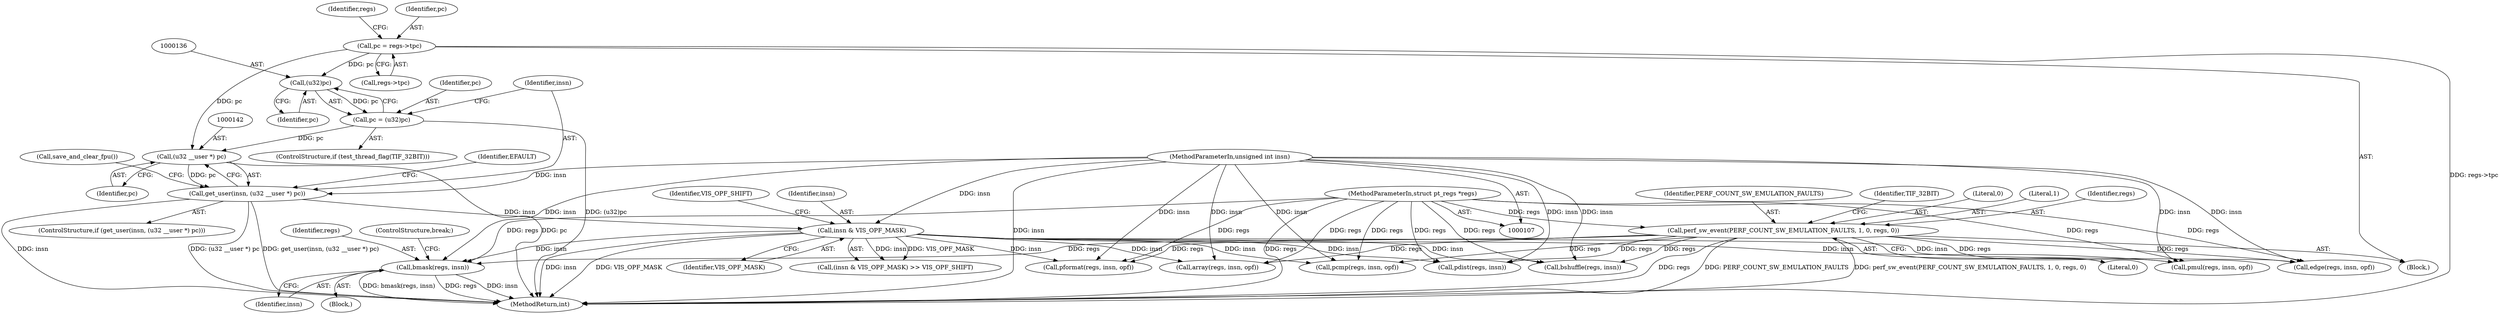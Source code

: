 digraph "0_linux_a8b0ca17b80e92faab46ee7179ba9e99ccb61233_40@pointer" {
"1000228" [label="(Call,bmask(regs, insn))"];
"1000124" [label="(Call,perf_sw_event(PERF_COUNT_SW_EMULATION_FAULTS, 1, 0, regs, 0))"];
"1000108" [label="(MethodParameterIn,struct pt_regs *regs)"];
"1000151" [label="(Call,insn & VIS_OPF_MASK)"];
"1000139" [label="(Call,get_user(insn, (u32 __user *) pc))"];
"1000109" [label="(MethodParameterIn,unsigned int insn)"];
"1000141" [label="(Call,(u32 __user *) pc)"];
"1000133" [label="(Call,pc = (u32)pc)"];
"1000135" [label="(Call,(u32)pc)"];
"1000112" [label="(Call,pc = regs->tpc)"];
"1000110" [label="(Block,)"];
"1000215" [label="(Call,pdist(regs, insn))"];
"1000230" [label="(Identifier,insn)"];
"1000222" [label="(Call,array(regs, insn, opf))"];
"1000153" [label="(Identifier,VIS_OPF_MASK)"];
"1000112" [label="(Call,pc = regs->tpc)"];
"1000151" [label="(Call,insn & VIS_OPF_MASK)"];
"1000114" [label="(Call,regs->tpc)"];
"1000146" [label="(Identifier,EFAULT)"];
"1000192" [label="(Call,pcmp(regs, insn, opf))"];
"1000150" [label="(Call,(insn & VIS_OPF_MASK) >> VIS_OPF_SHIFT)"];
"1000108" [label="(MethodParameterIn,struct pt_regs *regs)"];
"1000141" [label="(Call,(u32 __user *) pc)"];
"1000121" [label="(Identifier,regs)"];
"1000154" [label="(Identifier,VIS_OPF_SHIFT)"];
"1000139" [label="(Call,get_user(insn, (u32 __user *) pc))"];
"1000140" [label="(Identifier,insn)"];
"1000137" [label="(Identifier,pc)"];
"1000135" [label="(Call,(u32)pc)"];
"1000127" [label="(Literal,0)"];
"1000157" [label="(Block,)"];
"1000179" [label="(Call,pmul(regs, insn, opf))"];
"1000126" [label="(Literal,1)"];
"1000231" [label="(ControlStructure,break;)"];
"1000128" [label="(Identifier,regs)"];
"1000125" [label="(Identifier,PERF_COUNT_SW_EMULATION_FAULTS)"];
"1000130" [label="(ControlStructure,if (test_thread_flag(TIF_32BIT)))"];
"1000134" [label="(Identifier,pc)"];
"1000129" [label="(Literal,0)"];
"1000228" [label="(Call,bmask(regs, insn))"];
"1000138" [label="(ControlStructure,if (get_user(insn, (u32 __user *) pc)))"];
"1000167" [label="(Call,pformat(regs, insn, opf))"];
"1000152" [label="(Identifier,insn)"];
"1000251" [label="(MethodReturn,int)"];
"1000124" [label="(Call,perf_sw_event(PERF_COUNT_SW_EMULATION_FAULTS, 1, 0, regs, 0))"];
"1000233" [label="(Call,bshuffle(regs, insn))"];
"1000147" [label="(Call,save_and_clear_fpu())"];
"1000209" [label="(Call,edge(regs, insn, opf))"];
"1000133" [label="(Call,pc = (u32)pc)"];
"1000113" [label="(Identifier,pc)"];
"1000132" [label="(Identifier,TIF_32BIT)"];
"1000109" [label="(MethodParameterIn,unsigned int insn)"];
"1000229" [label="(Identifier,regs)"];
"1000143" [label="(Identifier,pc)"];
"1000228" -> "1000157"  [label="AST: "];
"1000228" -> "1000230"  [label="CFG: "];
"1000229" -> "1000228"  [label="AST: "];
"1000230" -> "1000228"  [label="AST: "];
"1000231" -> "1000228"  [label="CFG: "];
"1000228" -> "1000251"  [label="DDG: bmask(regs, insn)"];
"1000228" -> "1000251"  [label="DDG: regs"];
"1000228" -> "1000251"  [label="DDG: insn"];
"1000124" -> "1000228"  [label="DDG: regs"];
"1000108" -> "1000228"  [label="DDG: regs"];
"1000151" -> "1000228"  [label="DDG: insn"];
"1000109" -> "1000228"  [label="DDG: insn"];
"1000124" -> "1000110"  [label="AST: "];
"1000124" -> "1000129"  [label="CFG: "];
"1000125" -> "1000124"  [label="AST: "];
"1000126" -> "1000124"  [label="AST: "];
"1000127" -> "1000124"  [label="AST: "];
"1000128" -> "1000124"  [label="AST: "];
"1000129" -> "1000124"  [label="AST: "];
"1000132" -> "1000124"  [label="CFG: "];
"1000124" -> "1000251"  [label="DDG: regs"];
"1000124" -> "1000251"  [label="DDG: PERF_COUNT_SW_EMULATION_FAULTS"];
"1000124" -> "1000251"  [label="DDG: perf_sw_event(PERF_COUNT_SW_EMULATION_FAULTS, 1, 0, regs, 0)"];
"1000108" -> "1000124"  [label="DDG: regs"];
"1000124" -> "1000167"  [label="DDG: regs"];
"1000124" -> "1000179"  [label="DDG: regs"];
"1000124" -> "1000192"  [label="DDG: regs"];
"1000124" -> "1000209"  [label="DDG: regs"];
"1000124" -> "1000215"  [label="DDG: regs"];
"1000124" -> "1000222"  [label="DDG: regs"];
"1000124" -> "1000233"  [label="DDG: regs"];
"1000108" -> "1000107"  [label="AST: "];
"1000108" -> "1000251"  [label="DDG: regs"];
"1000108" -> "1000167"  [label="DDG: regs"];
"1000108" -> "1000179"  [label="DDG: regs"];
"1000108" -> "1000192"  [label="DDG: regs"];
"1000108" -> "1000209"  [label="DDG: regs"];
"1000108" -> "1000215"  [label="DDG: regs"];
"1000108" -> "1000222"  [label="DDG: regs"];
"1000108" -> "1000233"  [label="DDG: regs"];
"1000151" -> "1000150"  [label="AST: "];
"1000151" -> "1000153"  [label="CFG: "];
"1000152" -> "1000151"  [label="AST: "];
"1000153" -> "1000151"  [label="AST: "];
"1000154" -> "1000151"  [label="CFG: "];
"1000151" -> "1000251"  [label="DDG: VIS_OPF_MASK"];
"1000151" -> "1000251"  [label="DDG: insn"];
"1000151" -> "1000150"  [label="DDG: insn"];
"1000151" -> "1000150"  [label="DDG: VIS_OPF_MASK"];
"1000139" -> "1000151"  [label="DDG: insn"];
"1000109" -> "1000151"  [label="DDG: insn"];
"1000151" -> "1000167"  [label="DDG: insn"];
"1000151" -> "1000179"  [label="DDG: insn"];
"1000151" -> "1000192"  [label="DDG: insn"];
"1000151" -> "1000209"  [label="DDG: insn"];
"1000151" -> "1000215"  [label="DDG: insn"];
"1000151" -> "1000222"  [label="DDG: insn"];
"1000151" -> "1000233"  [label="DDG: insn"];
"1000139" -> "1000138"  [label="AST: "];
"1000139" -> "1000141"  [label="CFG: "];
"1000140" -> "1000139"  [label="AST: "];
"1000141" -> "1000139"  [label="AST: "];
"1000146" -> "1000139"  [label="CFG: "];
"1000147" -> "1000139"  [label="CFG: "];
"1000139" -> "1000251"  [label="DDG: (u32 __user *) pc"];
"1000139" -> "1000251"  [label="DDG: get_user(insn, (u32 __user *) pc)"];
"1000139" -> "1000251"  [label="DDG: insn"];
"1000109" -> "1000139"  [label="DDG: insn"];
"1000141" -> "1000139"  [label="DDG: pc"];
"1000109" -> "1000107"  [label="AST: "];
"1000109" -> "1000251"  [label="DDG: insn"];
"1000109" -> "1000167"  [label="DDG: insn"];
"1000109" -> "1000179"  [label="DDG: insn"];
"1000109" -> "1000192"  [label="DDG: insn"];
"1000109" -> "1000209"  [label="DDG: insn"];
"1000109" -> "1000215"  [label="DDG: insn"];
"1000109" -> "1000222"  [label="DDG: insn"];
"1000109" -> "1000233"  [label="DDG: insn"];
"1000141" -> "1000143"  [label="CFG: "];
"1000142" -> "1000141"  [label="AST: "];
"1000143" -> "1000141"  [label="AST: "];
"1000141" -> "1000251"  [label="DDG: pc"];
"1000133" -> "1000141"  [label="DDG: pc"];
"1000112" -> "1000141"  [label="DDG: pc"];
"1000133" -> "1000130"  [label="AST: "];
"1000133" -> "1000135"  [label="CFG: "];
"1000134" -> "1000133"  [label="AST: "];
"1000135" -> "1000133"  [label="AST: "];
"1000140" -> "1000133"  [label="CFG: "];
"1000133" -> "1000251"  [label="DDG: (u32)pc"];
"1000135" -> "1000133"  [label="DDG: pc"];
"1000135" -> "1000137"  [label="CFG: "];
"1000136" -> "1000135"  [label="AST: "];
"1000137" -> "1000135"  [label="AST: "];
"1000112" -> "1000135"  [label="DDG: pc"];
"1000112" -> "1000110"  [label="AST: "];
"1000112" -> "1000114"  [label="CFG: "];
"1000113" -> "1000112"  [label="AST: "];
"1000114" -> "1000112"  [label="AST: "];
"1000121" -> "1000112"  [label="CFG: "];
"1000112" -> "1000251"  [label="DDG: regs->tpc"];
}
